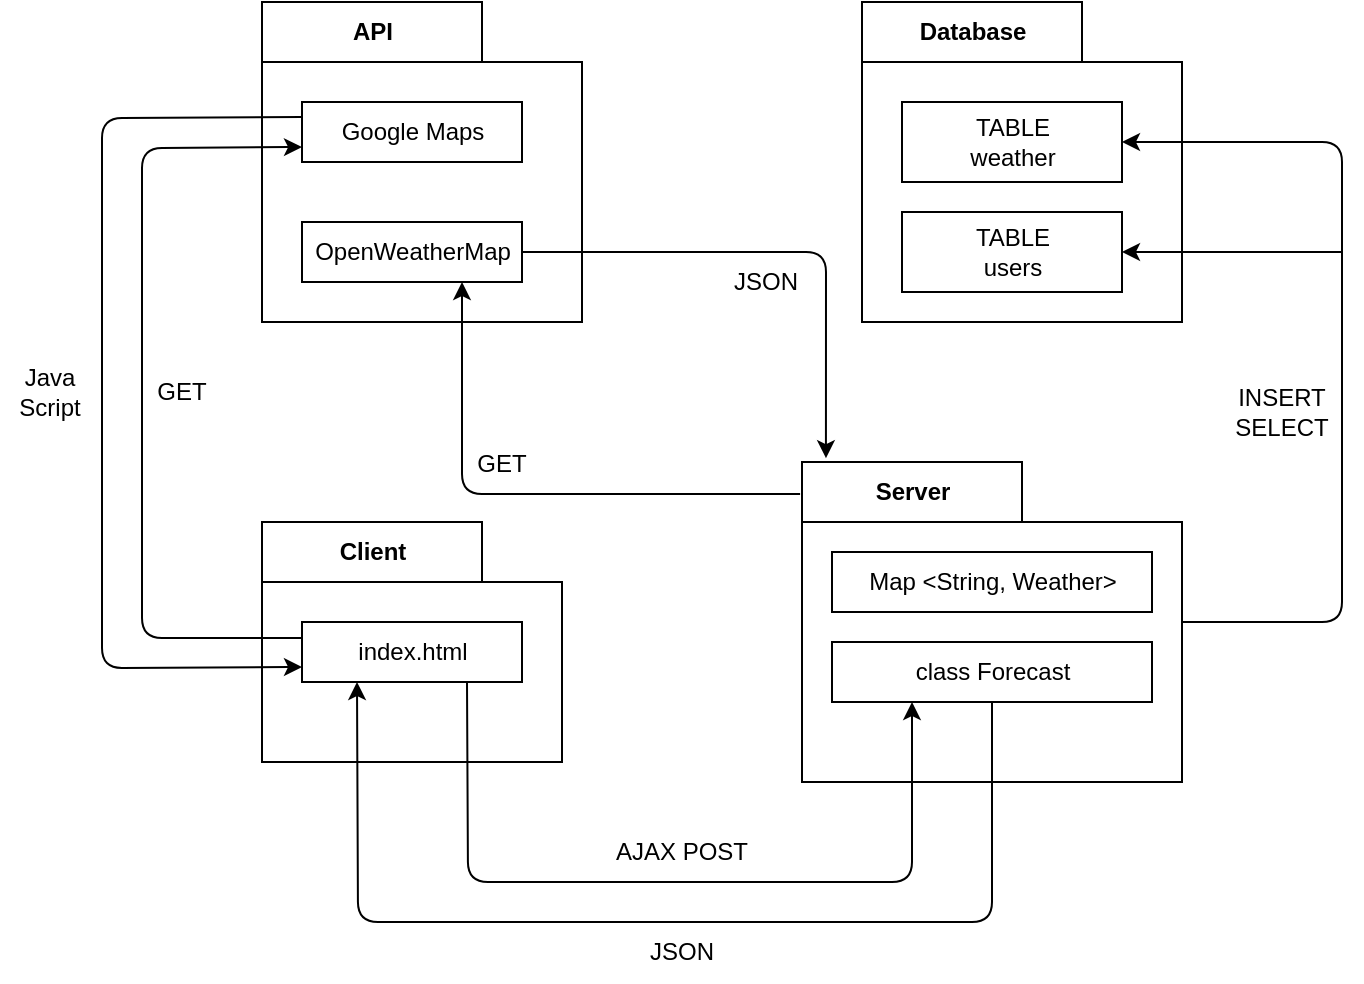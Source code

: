 <mxfile>
    <diagram id="068oyaUkRdceqvpqKm6P" name="Page-1">
        <mxGraphModel dx="1371" dy="606" grid="1" gridSize="10" guides="1" tooltips="1" connect="1" arrows="1" fold="1" page="1" pageScale="1" pageWidth="850" pageHeight="1100" math="0" shadow="0">
            <root>
                <mxCell id="0"/>
                <mxCell id="1" parent="0"/>
                <mxCell id="14" value="Server" style="shape=folder;fontStyle=1;tabWidth=110;tabHeight=30;tabPosition=left;html=1;boundedLbl=1;labelInHeader=1;container=1;collapsible=0;recursiveResize=0;" parent="1" vertex="1">
                    <mxGeometry x="470" y="280" width="190" height="160" as="geometry"/>
                </mxCell>
                <mxCell id="15" value="Map &amp;lt;String, Weather&amp;gt;" style="html=1;" parent="14" vertex="1">
                    <mxGeometry width="160" height="30" relative="1" as="geometry">
                        <mxPoint x="15" y="45" as="offset"/>
                    </mxGeometry>
                </mxCell>
                <mxCell id="23" value="class Forecast" style="html=1;" parent="14" vertex="1">
                    <mxGeometry x="15" y="90" width="160" height="30" as="geometry"/>
                </mxCell>
                <mxCell id="3" value="API" style="shape=folder;fontStyle=1;tabWidth=110;tabHeight=30;tabPosition=left;html=1;boundedLbl=1;labelInHeader=1;container=1;collapsible=0;recursiveResize=0;" parent="1" vertex="1">
                    <mxGeometry x="200" y="50" width="160" height="160" as="geometry"/>
                </mxCell>
                <mxCell id="4" value="Google Maps" style="html=1;" parent="3" vertex="1">
                    <mxGeometry width="110" height="30" relative="1" as="geometry">
                        <mxPoint x="20" y="50" as="offset"/>
                    </mxGeometry>
                </mxCell>
                <mxCell id="10" value="OpenWeatherMap" style="html=1;" parent="3" vertex="1">
                    <mxGeometry x="20" y="110" width="110" height="30" as="geometry"/>
                </mxCell>
                <mxCell id="7" value="Database" style="shape=folder;fontStyle=1;tabWidth=110;tabHeight=30;tabPosition=left;html=1;boundedLbl=1;labelInHeader=1;container=1;collapsible=0;recursiveResize=0;" parent="1" vertex="1">
                    <mxGeometry x="500" y="50" width="160" height="160" as="geometry"/>
                </mxCell>
                <mxCell id="8" value="TABLE&lt;br&gt;weather" style="html=1;" parent="7" vertex="1">
                    <mxGeometry width="110" height="40" relative="1" as="geometry">
                        <mxPoint x="20" y="50" as="offset"/>
                    </mxGeometry>
                </mxCell>
                <mxCell id="22" value="TABLE&lt;br&gt;users" style="html=1;" parent="7" vertex="1">
                    <mxGeometry x="20" y="105" width="110" height="40" as="geometry"/>
                </mxCell>
                <mxCell id="12" value="Client" style="shape=folder;fontStyle=1;tabWidth=110;tabHeight=30;tabPosition=left;html=1;boundedLbl=1;labelInHeader=1;container=1;collapsible=0;recursiveResize=0;" parent="1" vertex="1">
                    <mxGeometry x="200" y="310" width="150" height="120" as="geometry"/>
                </mxCell>
                <mxCell id="13" value="index.html" style="html=1;" parent="12" vertex="1">
                    <mxGeometry width="110" height="30" relative="1" as="geometry">
                        <mxPoint x="20" y="50" as="offset"/>
                    </mxGeometry>
                </mxCell>
                <mxCell id="33" style="edgeStyle=none;html=1;exitX=0.75;exitY=1;exitDx=0;exitDy=0;entryX=0.25;entryY=1;entryDx=0;entryDy=0;" parent="12" source="13" target="23" edge="1">
                    <mxGeometry relative="1" as="geometry">
                        <Array as="points">
                            <mxPoint x="103" y="180"/>
                            <mxPoint x="325" y="180"/>
                        </Array>
                    </mxGeometry>
                </mxCell>
                <mxCell id="18" style="edgeStyle=none;html=1;exitX=1;exitY=0.5;exitDx=0;exitDy=0;entryX=1;entryY=0.5;entryDx=0;entryDy=0;exitPerimeter=0;" parent="1" source="14" target="8" edge="1">
                    <mxGeometry relative="1" as="geometry">
                        <mxPoint x="740" y="110" as="targetPoint"/>
                        <Array as="points">
                            <mxPoint x="740" y="360"/>
                            <mxPoint x="740" y="120"/>
                        </Array>
                    </mxGeometry>
                </mxCell>
                <mxCell id="19" value="INSERT&lt;br&gt;SELECT" style="text;strokeColor=none;align=center;fillColor=none;html=1;verticalAlign=middle;whiteSpace=wrap;rounded=0;rotation=0;" parent="1" vertex="1">
                    <mxGeometry x="670" y="240" width="80" height="30" as="geometry"/>
                </mxCell>
                <mxCell id="27" style="edgeStyle=none;html=1;entryX=1;entryY=0.5;entryDx=0;entryDy=0;" parent="1" target="22" edge="1">
                    <mxGeometry relative="1" as="geometry">
                        <mxPoint x="740" y="175" as="targetPoint"/>
                        <mxPoint x="740" y="175" as="sourcePoint"/>
                    </mxGeometry>
                </mxCell>
                <mxCell id="28" style="edgeStyle=none;html=1;entryX=0;entryY=0.75;entryDx=0;entryDy=0;" parent="1" target="4" edge="1">
                    <mxGeometry relative="1" as="geometry">
                        <mxPoint x="120" y="110" as="targetPoint"/>
                        <Array as="points">
                            <mxPoint x="140" y="368"/>
                            <mxPoint x="140" y="123"/>
                        </Array>
                        <mxPoint x="220" y="368" as="sourcePoint"/>
                    </mxGeometry>
                </mxCell>
                <mxCell id="29" value="GET" style="text;strokeColor=none;align=center;fillColor=none;html=1;verticalAlign=middle;whiteSpace=wrap;rounded=0;rotation=0;" parent="1" vertex="1">
                    <mxGeometry x="140" y="230" width="40" height="30" as="geometry"/>
                </mxCell>
                <mxCell id="34" value="AJAX POST" style="text;strokeColor=none;align=center;fillColor=none;html=1;verticalAlign=middle;whiteSpace=wrap;rounded=0;rotation=0;" parent="1" vertex="1">
                    <mxGeometry x="370" y="460" width="80" height="30" as="geometry"/>
                </mxCell>
                <mxCell id="35" style="edgeStyle=none;html=1;exitX=-0.005;exitY=0.1;exitDx=0;exitDy=0;exitPerimeter=0;" parent="1" source="14" edge="1">
                    <mxGeometry relative="1" as="geometry">
                        <mxPoint x="300" y="190" as="targetPoint"/>
                        <Array as="points">
                            <mxPoint x="300" y="296"/>
                        </Array>
                    </mxGeometry>
                </mxCell>
                <mxCell id="36" value="GET" style="text;strokeColor=none;align=center;fillColor=none;html=1;verticalAlign=middle;whiteSpace=wrap;rounded=0;rotation=0;" parent="1" vertex="1">
                    <mxGeometry x="300" y="266" width="40" height="30" as="geometry"/>
                </mxCell>
                <mxCell id="37" style="edgeStyle=none;html=1;exitX=1;exitY=0.5;exitDx=0;exitDy=0;entryX=0.063;entryY=-0.012;entryDx=0;entryDy=0;entryPerimeter=0;" parent="1" source="10" target="14" edge="1">
                    <mxGeometry relative="1" as="geometry">
                        <Array as="points">
                            <mxPoint x="482" y="175"/>
                        </Array>
                    </mxGeometry>
                </mxCell>
                <mxCell id="38" value="JSON" style="text;strokeColor=none;align=center;fillColor=none;html=1;verticalAlign=middle;whiteSpace=wrap;rounded=0;rotation=0;" parent="1" vertex="1">
                    <mxGeometry x="422" y="175" width="60" height="30" as="geometry"/>
                </mxCell>
                <mxCell id="40" style="edgeStyle=none;html=1;exitX=0.5;exitY=1;exitDx=0;exitDy=0;entryX=0.25;entryY=1;entryDx=0;entryDy=0;" parent="1" source="23" target="13" edge="1">
                    <mxGeometry relative="1" as="geometry">
                        <mxPoint x="565" y="510" as="targetPoint"/>
                        <Array as="points">
                            <mxPoint x="565" y="510"/>
                            <mxPoint x="248" y="510"/>
                        </Array>
                    </mxGeometry>
                </mxCell>
                <mxCell id="41" value="JSON" style="text;strokeColor=none;align=center;fillColor=none;html=1;verticalAlign=middle;whiteSpace=wrap;rounded=0;rotation=0;" parent="1" vertex="1">
                    <mxGeometry x="370" y="510" width="80" height="30" as="geometry"/>
                </mxCell>
                <mxCell id="43" style="edgeStyle=none;html=1;exitX=0;exitY=0.25;exitDx=0;exitDy=0;entryX=0;entryY=0.75;entryDx=0;entryDy=0;" parent="1" source="4" target="13" edge="1">
                    <mxGeometry relative="1" as="geometry">
                        <mxPoint x="120" y="360" as="targetPoint"/>
                        <Array as="points">
                            <mxPoint x="120" y="108"/>
                            <mxPoint x="120" y="383"/>
                        </Array>
                    </mxGeometry>
                </mxCell>
                <mxCell id="44" value="Java&lt;br&gt;Script" style="text;strokeColor=none;align=center;fillColor=none;html=1;verticalAlign=middle;whiteSpace=wrap;rounded=0;rotation=0;" parent="1" vertex="1">
                    <mxGeometry x="69" y="230" width="50" height="30" as="geometry"/>
                </mxCell>
            </root>
        </mxGraphModel>
    </diagram>
</mxfile>